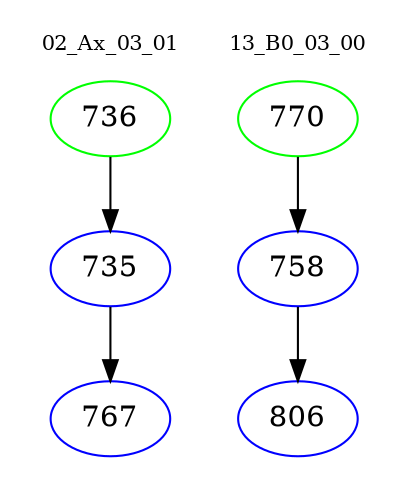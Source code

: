 digraph{
subgraph cluster_0 {
color = white
label = "02_Ax_03_01";
fontsize=10;
T0_736 [label="736", color="green"]
T0_736 -> T0_735 [color="black"]
T0_735 [label="735", color="blue"]
T0_735 -> T0_767 [color="black"]
T0_767 [label="767", color="blue"]
}
subgraph cluster_1 {
color = white
label = "13_B0_03_00";
fontsize=10;
T1_770 [label="770", color="green"]
T1_770 -> T1_758 [color="black"]
T1_758 [label="758", color="blue"]
T1_758 -> T1_806 [color="black"]
T1_806 [label="806", color="blue"]
}
}
